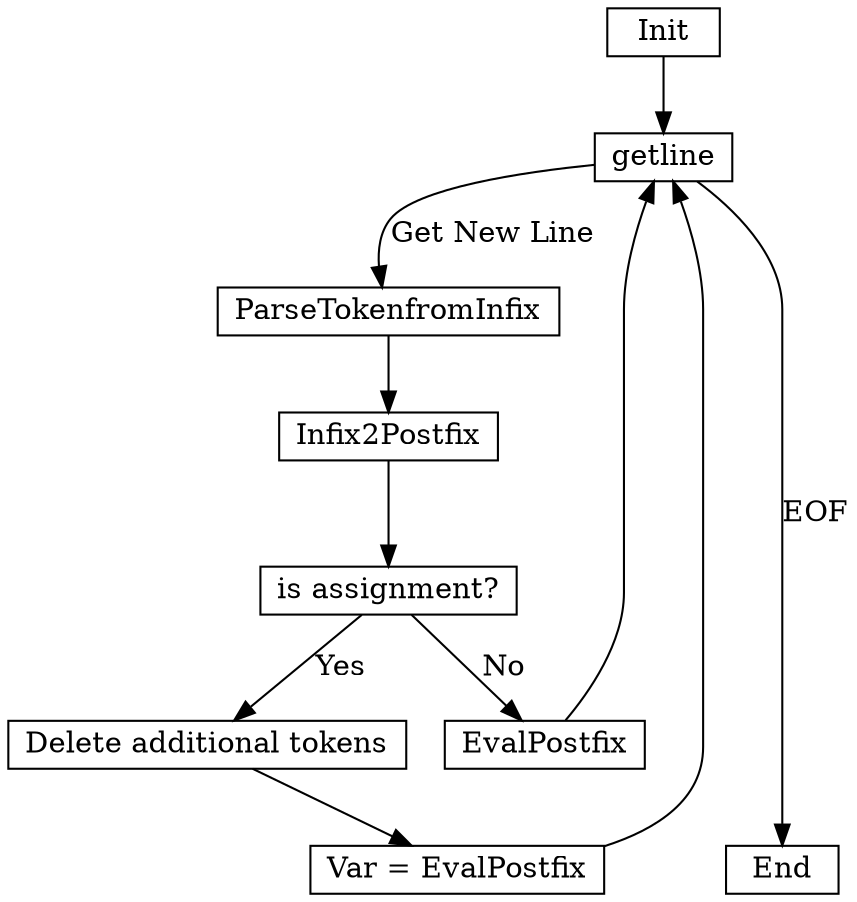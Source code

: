 digraph main{
  rankdir=TB;
  subgraph {
    node[shape=box,height=.1];
    {rank=min; init[label="Init"];}
    {rank=same; getline;}
    {rank=same; ParseTokenfromInfix;}
    {rank=same; Infix2Postfix;}
    {rank=same; is_assignment[label="is assignment?"];}
    {
      rank=same;
      EvalPostfix;
      del_tokens[label="Delete additional tokens"];
    }
    {rank=same; AssignVar[label="Var = EvalPostfix"];}
    {rank=max; end[label="End"];}

    init -> getline
      getline -> ParseTokenfromInfix [label="Get New Line"]
      getline -> end [label="EOF"]
      ParseTokenfromInfix -> Infix2Postfix -> is_assignment;
    is_assignment -> del_tokens[label=Yes];
    is_assignment -> EvalPostfix[label=No];
    del_tokens -> AssignVar -> getline;
    EvalPostfix -> getline;
  }
}
